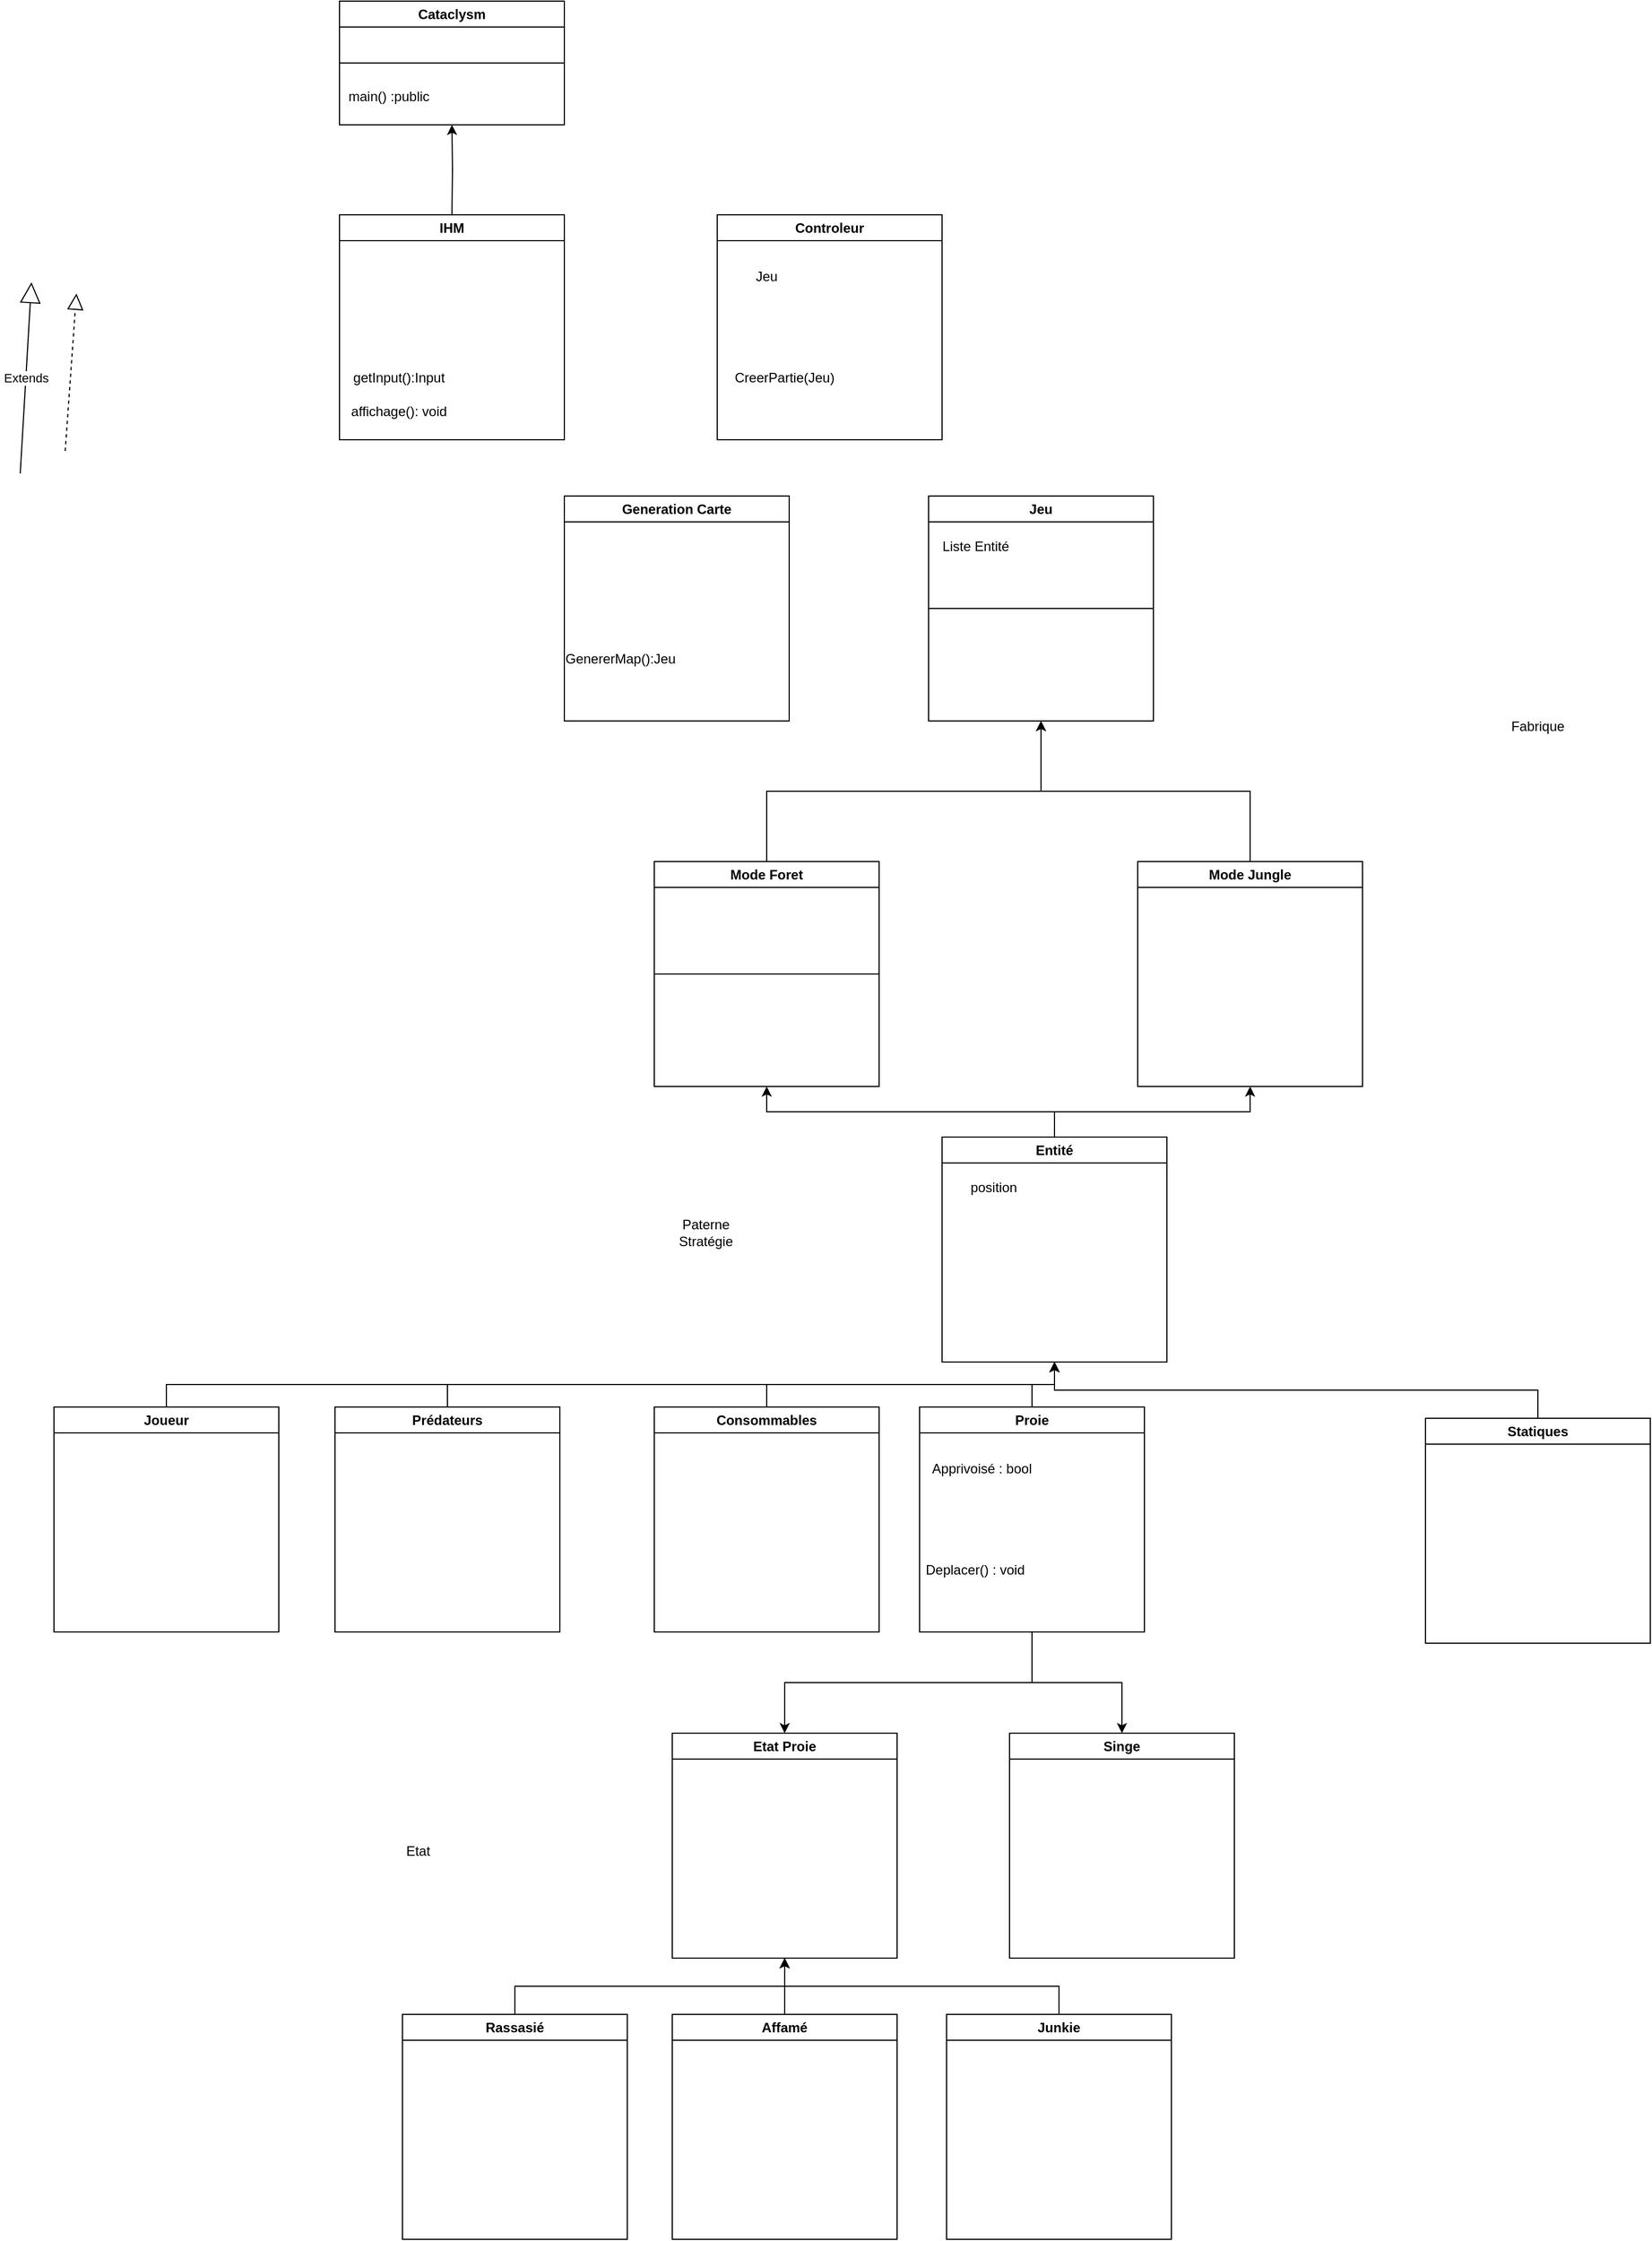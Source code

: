 <mxfile version="20.6.0" type="github">
  <diagram id="C5RBs43oDa-KdzZeNtuy" name="Global">
    <mxGraphModel dx="1019" dy="683" grid="1" gridSize="10" guides="1" tooltips="1" connect="1" arrows="1" fold="1" page="1" pageScale="1" pageWidth="827" pageHeight="1169" math="0" shadow="0">
      <root>
        <mxCell id="WIyWlLk6GJQsqaUBKTNV-0" />
        <mxCell id="WIyWlLk6GJQsqaUBKTNV-1" parent="WIyWlLk6GJQsqaUBKTNV-0" />
        <mxCell id="hvNbq5Vk60gLkzwOlXV8-0" value="Cataclysm" style="swimlane;whiteSpace=wrap;html=1;" parent="WIyWlLk6GJQsqaUBKTNV-1" vertex="1">
          <mxGeometry x="314" y="30" width="200" height="110" as="geometry" />
        </mxCell>
        <mxCell id="hvNbq5Vk60gLkzwOlXV8-2" value="&lt;div align=&quot;left&quot;&gt;main() :public&lt;/div&gt;" style="text;html=1;strokeColor=none;fillColor=none;align=left;verticalAlign=middle;whiteSpace=wrap;rounded=0;" parent="hvNbq5Vk60gLkzwOlXV8-0" vertex="1">
          <mxGeometry x="6" y="70" width="194" height="30" as="geometry" />
        </mxCell>
        <mxCell id="hvNbq5Vk60gLkzwOlXV8-1" value="" style="endArrow=none;html=1;rounded=0;entryX=0;entryY=0.5;entryDx=0;entryDy=0;exitX=1;exitY=0.5;exitDx=0;exitDy=0;" parent="WIyWlLk6GJQsqaUBKTNV-1" source="hvNbq5Vk60gLkzwOlXV8-0" target="hvNbq5Vk60gLkzwOlXV8-0" edge="1">
          <mxGeometry width="50" height="50" relative="1" as="geometry">
            <mxPoint x="390" y="240" as="sourcePoint" />
            <mxPoint x="440" y="190" as="targetPoint" />
          </mxGeometry>
        </mxCell>
        <mxCell id="cibl1_0ughwrqMuKYPl9-5" value="Jeu" style="swimlane;whiteSpace=wrap;html=1;" parent="WIyWlLk6GJQsqaUBKTNV-1" vertex="1">
          <mxGeometry x="838" y="470" width="200" height="200" as="geometry">
            <mxRectangle x="34" y="300" width="90" height="30" as="alternateBounds" />
          </mxGeometry>
        </mxCell>
        <mxCell id="WEu24cXaacGlA8cko2Bk-42" value="Liste Entité" style="text;html=1;strokeColor=none;fillColor=none;align=center;verticalAlign=middle;whiteSpace=wrap;rounded=0;" vertex="1" parent="cibl1_0ughwrqMuKYPl9-5">
          <mxGeometry x="5" y="30" width="74" height="30" as="geometry" />
        </mxCell>
        <mxCell id="WEu24cXaacGlA8cko2Bk-5" style="edgeStyle=orthogonalEdgeStyle;rounded=0;orthogonalLoop=1;jettySize=auto;html=1;exitX=0.5;exitY=0;exitDx=0;exitDy=0;entryX=0.5;entryY=1;entryDx=0;entryDy=0;" edge="1" parent="WIyWlLk6GJQsqaUBKTNV-1" source="WEu24cXaacGlA8cko2Bk-0" target="cibl1_0ughwrqMuKYPl9-5">
          <mxGeometry relative="1" as="geometry" />
        </mxCell>
        <mxCell id="WEu24cXaacGlA8cko2Bk-0" value="Mode Foret" style="swimlane;whiteSpace=wrap;html=1;" vertex="1" parent="WIyWlLk6GJQsqaUBKTNV-1">
          <mxGeometry x="594" y="795" width="200" height="200" as="geometry" />
        </mxCell>
        <mxCell id="WEu24cXaacGlA8cko2Bk-2" style="edgeStyle=orthogonalEdgeStyle;rounded=0;orthogonalLoop=1;jettySize=auto;html=1;exitX=0.5;exitY=0;exitDx=0;exitDy=0;entryX=0.5;entryY=1;entryDx=0;entryDy=0;" edge="1" parent="WIyWlLk6GJQsqaUBKTNV-1" source="WEu24cXaacGlA8cko2Bk-1" target="cibl1_0ughwrqMuKYPl9-5">
          <mxGeometry relative="1" as="geometry" />
        </mxCell>
        <mxCell id="WEu24cXaacGlA8cko2Bk-1" value="Mode Jungle" style="swimlane;whiteSpace=wrap;html=1;" vertex="1" parent="WIyWlLk6GJQsqaUBKTNV-1">
          <mxGeometry x="1024" y="795" width="200" height="200" as="geometry" />
        </mxCell>
        <mxCell id="WEu24cXaacGlA8cko2Bk-9" style="edgeStyle=orthogonalEdgeStyle;rounded=0;orthogonalLoop=1;jettySize=auto;html=1;exitX=0.5;exitY=0;exitDx=0;exitDy=0;entryX=0.5;entryY=1;entryDx=0;entryDy=0;" edge="1" parent="WIyWlLk6GJQsqaUBKTNV-1" target="hvNbq5Vk60gLkzwOlXV8-0">
          <mxGeometry relative="1" as="geometry">
            <mxPoint x="414" y="220" as="sourcePoint" />
          </mxGeometry>
        </mxCell>
        <mxCell id="WEu24cXaacGlA8cko2Bk-11" value="Generation Carte" style="swimlane;whiteSpace=wrap;html=1;" vertex="1" parent="WIyWlLk6GJQsqaUBKTNV-1">
          <mxGeometry x="514" y="470" width="200" height="200" as="geometry" />
        </mxCell>
        <mxCell id="WEu24cXaacGlA8cko2Bk-68" value="GenererMap():Jeu" style="text;html=1;strokeColor=none;fillColor=none;align=center;verticalAlign=middle;whiteSpace=wrap;rounded=0;" vertex="1" parent="WEu24cXaacGlA8cko2Bk-11">
          <mxGeometry x="20" y="130" width="60" height="30" as="geometry" />
        </mxCell>
        <mxCell id="WEu24cXaacGlA8cko2Bk-13" value="" style="endArrow=block;dashed=1;endFill=0;endSize=12;html=1;rounded=0;" edge="1" parent="WIyWlLk6GJQsqaUBKTNV-1">
          <mxGeometry width="160" relative="1" as="geometry">
            <mxPoint x="70" y="430" as="sourcePoint" />
            <mxPoint x="80" y="290" as="targetPoint" />
          </mxGeometry>
        </mxCell>
        <mxCell id="WEu24cXaacGlA8cko2Bk-14" value="Extends" style="endArrow=block;endSize=16;endFill=0;html=1;rounded=0;" edge="1" parent="WIyWlLk6GJQsqaUBKTNV-1">
          <mxGeometry width="160" relative="1" as="geometry">
            <mxPoint x="30" y="450" as="sourcePoint" />
            <mxPoint x="40" y="280" as="targetPoint" />
          </mxGeometry>
        </mxCell>
        <mxCell id="WEu24cXaacGlA8cko2Bk-15" value="IHM" style="swimlane;whiteSpace=wrap;html=1;" vertex="1" parent="WIyWlLk6GJQsqaUBKTNV-1">
          <mxGeometry x="314" y="220" width="200" height="200" as="geometry" />
        </mxCell>
        <mxCell id="WEu24cXaacGlA8cko2Bk-65" value="getInput():Input" style="text;html=1;strokeColor=none;fillColor=none;align=center;verticalAlign=middle;whiteSpace=wrap;rounded=0;" vertex="1" parent="WEu24cXaacGlA8cko2Bk-15">
          <mxGeometry x="6" y="130" width="94" height="30" as="geometry" />
        </mxCell>
        <mxCell id="WEu24cXaacGlA8cko2Bk-66" value="affichage(): void" style="text;html=1;strokeColor=none;fillColor=none;align=center;verticalAlign=middle;whiteSpace=wrap;rounded=0;" vertex="1" parent="WEu24cXaacGlA8cko2Bk-15">
          <mxGeometry x="6" y="160" width="94" height="30" as="geometry" />
        </mxCell>
        <mxCell id="WEu24cXaacGlA8cko2Bk-18" value="Controleur" style="swimlane;whiteSpace=wrap;html=1;" vertex="1" parent="WIyWlLk6GJQsqaUBKTNV-1">
          <mxGeometry x="650" y="220" width="200" height="200" as="geometry" />
        </mxCell>
        <mxCell id="WEu24cXaacGlA8cko2Bk-64" value="CreerPartie(Jeu)" style="text;html=1;strokeColor=none;fillColor=none;align=center;verticalAlign=middle;whiteSpace=wrap;rounded=0;" vertex="1" parent="WEu24cXaacGlA8cko2Bk-18">
          <mxGeometry y="130" width="120" height="30" as="geometry" />
        </mxCell>
        <mxCell id="WEu24cXaacGlA8cko2Bk-67" value="Jeu" style="text;html=1;strokeColor=none;fillColor=none;align=center;verticalAlign=middle;whiteSpace=wrap;rounded=0;" vertex="1" parent="WEu24cXaacGlA8cko2Bk-18">
          <mxGeometry x="14" y="40" width="60" height="30" as="geometry" />
        </mxCell>
        <mxCell id="WEu24cXaacGlA8cko2Bk-47" style="edgeStyle=orthogonalEdgeStyle;rounded=0;orthogonalLoop=1;jettySize=auto;html=1;exitX=0.5;exitY=0;exitDx=0;exitDy=0;entryX=0.5;entryY=1;entryDx=0;entryDy=0;" edge="1" parent="WIyWlLk6GJQsqaUBKTNV-1" source="WEu24cXaacGlA8cko2Bk-22" target="WEu24cXaacGlA8cko2Bk-39">
          <mxGeometry relative="1" as="geometry" />
        </mxCell>
        <mxCell id="WEu24cXaacGlA8cko2Bk-22" value="Prédateurs" style="swimlane;whiteSpace=wrap;html=1;" vertex="1" parent="WIyWlLk6GJQsqaUBKTNV-1">
          <mxGeometry x="310" y="1280" width="200" height="200" as="geometry" />
        </mxCell>
        <mxCell id="WEu24cXaacGlA8cko2Bk-52" style="edgeStyle=orthogonalEdgeStyle;rounded=0;orthogonalLoop=1;jettySize=auto;html=1;exitX=0.5;exitY=0;exitDx=0;exitDy=0;entryX=0.5;entryY=1;entryDx=0;entryDy=0;" edge="1" parent="WIyWlLk6GJQsqaUBKTNV-1" source="WEu24cXaacGlA8cko2Bk-23" target="WEu24cXaacGlA8cko2Bk-39">
          <mxGeometry relative="1" as="geometry" />
        </mxCell>
        <mxCell id="WEu24cXaacGlA8cko2Bk-23" value="Consommables" style="swimlane;whiteSpace=wrap;html=1;" vertex="1" parent="WIyWlLk6GJQsqaUBKTNV-1">
          <mxGeometry x="594" y="1280" width="200" height="200" as="geometry" />
        </mxCell>
        <mxCell id="WEu24cXaacGlA8cko2Bk-34" style="edgeStyle=orthogonalEdgeStyle;rounded=0;orthogonalLoop=1;jettySize=auto;html=1;exitX=0.5;exitY=1;exitDx=0;exitDy=0;entryX=0.5;entryY=0;entryDx=0;entryDy=0;" edge="1" parent="WIyWlLk6GJQsqaUBKTNV-1" source="WEu24cXaacGlA8cko2Bk-24" target="WEu24cXaacGlA8cko2Bk-27">
          <mxGeometry relative="1" as="geometry" />
        </mxCell>
        <mxCell id="WEu24cXaacGlA8cko2Bk-35" style="edgeStyle=orthogonalEdgeStyle;rounded=0;orthogonalLoop=1;jettySize=auto;html=1;exitX=0.5;exitY=1;exitDx=0;exitDy=0;" edge="1" parent="WIyWlLk6GJQsqaUBKTNV-1" source="WEu24cXaacGlA8cko2Bk-24" target="WEu24cXaacGlA8cko2Bk-31">
          <mxGeometry relative="1" as="geometry" />
        </mxCell>
        <mxCell id="WEu24cXaacGlA8cko2Bk-53" style="edgeStyle=orthogonalEdgeStyle;rounded=0;orthogonalLoop=1;jettySize=auto;html=1;exitX=0.5;exitY=0;exitDx=0;exitDy=0;entryX=0.5;entryY=1;entryDx=0;entryDy=0;" edge="1" parent="WIyWlLk6GJQsqaUBKTNV-1" source="WEu24cXaacGlA8cko2Bk-24" target="WEu24cXaacGlA8cko2Bk-39">
          <mxGeometry relative="1" as="geometry" />
        </mxCell>
        <mxCell id="WEu24cXaacGlA8cko2Bk-24" value="Proie" style="swimlane;whiteSpace=wrap;html=1;" vertex="1" parent="WIyWlLk6GJQsqaUBKTNV-1">
          <mxGeometry x="830" y="1280" width="200" height="200" as="geometry" />
        </mxCell>
        <mxCell id="WEu24cXaacGlA8cko2Bk-37" value="Deplacer() : void" style="text;html=1;align=center;verticalAlign=middle;resizable=0;points=[];autosize=1;strokeColor=none;fillColor=none;" vertex="1" parent="WEu24cXaacGlA8cko2Bk-24">
          <mxGeometry x="-6" y="130" width="110" height="30" as="geometry" />
        </mxCell>
        <mxCell id="WEu24cXaacGlA8cko2Bk-36" value="Apprivoisé : bool" style="text;html=1;align=center;verticalAlign=middle;resizable=0;points=[];autosize=1;strokeColor=none;fillColor=none;" vertex="1" parent="WEu24cXaacGlA8cko2Bk-24">
          <mxGeometry y="40" width="110" height="30" as="geometry" />
        </mxCell>
        <mxCell id="WEu24cXaacGlA8cko2Bk-54" style="edgeStyle=orthogonalEdgeStyle;rounded=0;orthogonalLoop=1;jettySize=auto;html=1;exitX=0.5;exitY=0;exitDx=0;exitDy=0;entryX=0.5;entryY=1;entryDx=0;entryDy=0;" edge="1" parent="WIyWlLk6GJQsqaUBKTNV-1" source="WEu24cXaacGlA8cko2Bk-25" target="WEu24cXaacGlA8cko2Bk-39">
          <mxGeometry relative="1" as="geometry" />
        </mxCell>
        <mxCell id="WEu24cXaacGlA8cko2Bk-25" value="Statiques" style="swimlane;whiteSpace=wrap;html=1;" vertex="1" parent="WIyWlLk6GJQsqaUBKTNV-1">
          <mxGeometry x="1280" y="1290" width="200" height="200" as="geometry" />
        </mxCell>
        <mxCell id="WEu24cXaacGlA8cko2Bk-44" style="edgeStyle=orthogonalEdgeStyle;rounded=0;orthogonalLoop=1;jettySize=auto;html=1;exitX=0.5;exitY=0;exitDx=0;exitDy=0;entryX=0.5;entryY=1;entryDx=0;entryDy=0;" edge="1" parent="WIyWlLk6GJQsqaUBKTNV-1" source="WEu24cXaacGlA8cko2Bk-26" target="WEu24cXaacGlA8cko2Bk-39">
          <mxGeometry relative="1" as="geometry" />
        </mxCell>
        <mxCell id="WEu24cXaacGlA8cko2Bk-26" value="Joueur" style="swimlane;whiteSpace=wrap;html=1;" vertex="1" parent="WIyWlLk6GJQsqaUBKTNV-1">
          <mxGeometry x="60" y="1280" width="200" height="200" as="geometry" />
        </mxCell>
        <mxCell id="WEu24cXaacGlA8cko2Bk-27" value="Etat Proie" style="swimlane;whiteSpace=wrap;html=1;" vertex="1" parent="WIyWlLk6GJQsqaUBKTNV-1">
          <mxGeometry x="610" y="1570" width="200" height="200" as="geometry" />
        </mxCell>
        <mxCell id="WEu24cXaacGlA8cko2Bk-49" style="edgeStyle=orthogonalEdgeStyle;rounded=0;orthogonalLoop=1;jettySize=auto;html=1;exitX=0.5;exitY=0;exitDx=0;exitDy=0;entryX=0.5;entryY=1;entryDx=0;entryDy=0;" edge="1" parent="WIyWlLk6GJQsqaUBKTNV-1" source="WEu24cXaacGlA8cko2Bk-28" target="WEu24cXaacGlA8cko2Bk-27">
          <mxGeometry relative="1" as="geometry" />
        </mxCell>
        <mxCell id="WEu24cXaacGlA8cko2Bk-28" value="Rassasié" style="swimlane;whiteSpace=wrap;html=1;" vertex="1" parent="WIyWlLk6GJQsqaUBKTNV-1">
          <mxGeometry x="370" y="1820" width="200" height="200" as="geometry" />
        </mxCell>
        <mxCell id="WEu24cXaacGlA8cko2Bk-50" style="edgeStyle=orthogonalEdgeStyle;rounded=0;orthogonalLoop=1;jettySize=auto;html=1;exitX=0.5;exitY=0;exitDx=0;exitDy=0;entryX=0.5;entryY=1;entryDx=0;entryDy=0;" edge="1" parent="WIyWlLk6GJQsqaUBKTNV-1" source="WEu24cXaacGlA8cko2Bk-29" target="WEu24cXaacGlA8cko2Bk-27">
          <mxGeometry relative="1" as="geometry" />
        </mxCell>
        <mxCell id="WEu24cXaacGlA8cko2Bk-29" value="Affamé" style="swimlane;whiteSpace=wrap;html=1;" vertex="1" parent="WIyWlLk6GJQsqaUBKTNV-1">
          <mxGeometry x="610" y="1820" width="200" height="200" as="geometry" />
        </mxCell>
        <mxCell id="WEu24cXaacGlA8cko2Bk-51" style="edgeStyle=orthogonalEdgeStyle;rounded=0;orthogonalLoop=1;jettySize=auto;html=1;exitX=0.5;exitY=0;exitDx=0;exitDy=0;entryX=0.5;entryY=1;entryDx=0;entryDy=0;" edge="1" parent="WIyWlLk6GJQsqaUBKTNV-1" source="WEu24cXaacGlA8cko2Bk-30" target="WEu24cXaacGlA8cko2Bk-27">
          <mxGeometry relative="1" as="geometry" />
        </mxCell>
        <mxCell id="WEu24cXaacGlA8cko2Bk-30" value="Junkie" style="swimlane;whiteSpace=wrap;html=1;" vertex="1" parent="WIyWlLk6GJQsqaUBKTNV-1">
          <mxGeometry x="854" y="1820" width="200" height="200" as="geometry" />
        </mxCell>
        <mxCell id="WEu24cXaacGlA8cko2Bk-31" value="Singe" style="swimlane;whiteSpace=wrap;html=1;" vertex="1" parent="WIyWlLk6GJQsqaUBKTNV-1">
          <mxGeometry x="910" y="1570" width="200" height="200" as="geometry" />
        </mxCell>
        <mxCell id="WEu24cXaacGlA8cko2Bk-38" value="Fabrique" style="text;html=1;strokeColor=none;fillColor=none;align=center;verticalAlign=middle;whiteSpace=wrap;rounded=0;" vertex="1" parent="WIyWlLk6GJQsqaUBKTNV-1">
          <mxGeometry x="1350" y="660" width="60" height="30" as="geometry" />
        </mxCell>
        <mxCell id="WEu24cXaacGlA8cko2Bk-43" style="edgeStyle=orthogonalEdgeStyle;rounded=0;orthogonalLoop=1;jettySize=auto;html=1;exitX=0.5;exitY=0;exitDx=0;exitDy=0;entryX=0.5;entryY=1;entryDx=0;entryDy=0;" edge="1" parent="WIyWlLk6GJQsqaUBKTNV-1" source="WEu24cXaacGlA8cko2Bk-39" target="WEu24cXaacGlA8cko2Bk-0">
          <mxGeometry relative="1" as="geometry" />
        </mxCell>
        <mxCell id="WEu24cXaacGlA8cko2Bk-55" style="edgeStyle=orthogonalEdgeStyle;rounded=0;orthogonalLoop=1;jettySize=auto;html=1;exitX=0.5;exitY=0;exitDx=0;exitDy=0;entryX=0.5;entryY=1;entryDx=0;entryDy=0;" edge="1" parent="WIyWlLk6GJQsqaUBKTNV-1" source="WEu24cXaacGlA8cko2Bk-39" target="WEu24cXaacGlA8cko2Bk-1">
          <mxGeometry relative="1" as="geometry" />
        </mxCell>
        <mxCell id="WEu24cXaacGlA8cko2Bk-39" value="Entité" style="swimlane;whiteSpace=wrap;html=1;" vertex="1" parent="WIyWlLk6GJQsqaUBKTNV-1">
          <mxGeometry x="850" y="1040" width="200" height="200" as="geometry" />
        </mxCell>
        <mxCell id="WEu24cXaacGlA8cko2Bk-40" value="position" style="text;html=1;strokeColor=none;fillColor=none;align=center;verticalAlign=middle;whiteSpace=wrap;rounded=0;" vertex="1" parent="WEu24cXaacGlA8cko2Bk-39">
          <mxGeometry x="16" y="30" width="60" height="30" as="geometry" />
        </mxCell>
        <mxCell id="WEu24cXaacGlA8cko2Bk-48" value="Etat" style="text;html=1;strokeColor=none;fillColor=none;align=center;verticalAlign=middle;whiteSpace=wrap;rounded=0;" vertex="1" parent="WIyWlLk6GJQsqaUBKTNV-1">
          <mxGeometry x="354" y="1660" width="60" height="30" as="geometry" />
        </mxCell>
        <mxCell id="WEu24cXaacGlA8cko2Bk-57" value="Paterne Stratégie" style="text;html=1;strokeColor=none;fillColor=none;align=center;verticalAlign=middle;whiteSpace=wrap;rounded=0;" vertex="1" parent="WIyWlLk6GJQsqaUBKTNV-1">
          <mxGeometry x="610" y="1110" width="60" height="30" as="geometry" />
        </mxCell>
        <mxCell id="WEu24cXaacGlA8cko2Bk-62" value="" style="endArrow=none;html=1;rounded=0;exitX=0;exitY=0.5;exitDx=0;exitDy=0;entryX=1;entryY=0.5;entryDx=0;entryDy=0;" edge="1" parent="WIyWlLk6GJQsqaUBKTNV-1" source="WEu24cXaacGlA8cko2Bk-0" target="WEu24cXaacGlA8cko2Bk-0">
          <mxGeometry width="50" height="50" relative="1" as="geometry">
            <mxPoint x="650" y="950" as="sourcePoint" />
            <mxPoint x="700" y="900" as="targetPoint" />
          </mxGeometry>
        </mxCell>
        <mxCell id="WEu24cXaacGlA8cko2Bk-63" value="" style="endArrow=none;html=1;rounded=0;entryX=0;entryY=0.5;entryDx=0;entryDy=0;exitX=1;exitY=0.5;exitDx=0;exitDy=0;" edge="1" parent="WIyWlLk6GJQsqaUBKTNV-1" source="cibl1_0ughwrqMuKYPl9-5" target="cibl1_0ughwrqMuKYPl9-5">
          <mxGeometry width="50" height="50" relative="1" as="geometry">
            <mxPoint x="710" y="740" as="sourcePoint" />
            <mxPoint x="760" y="690" as="targetPoint" />
          </mxGeometry>
        </mxCell>
      </root>
    </mxGraphModel>
  </diagram>
</mxfile>

